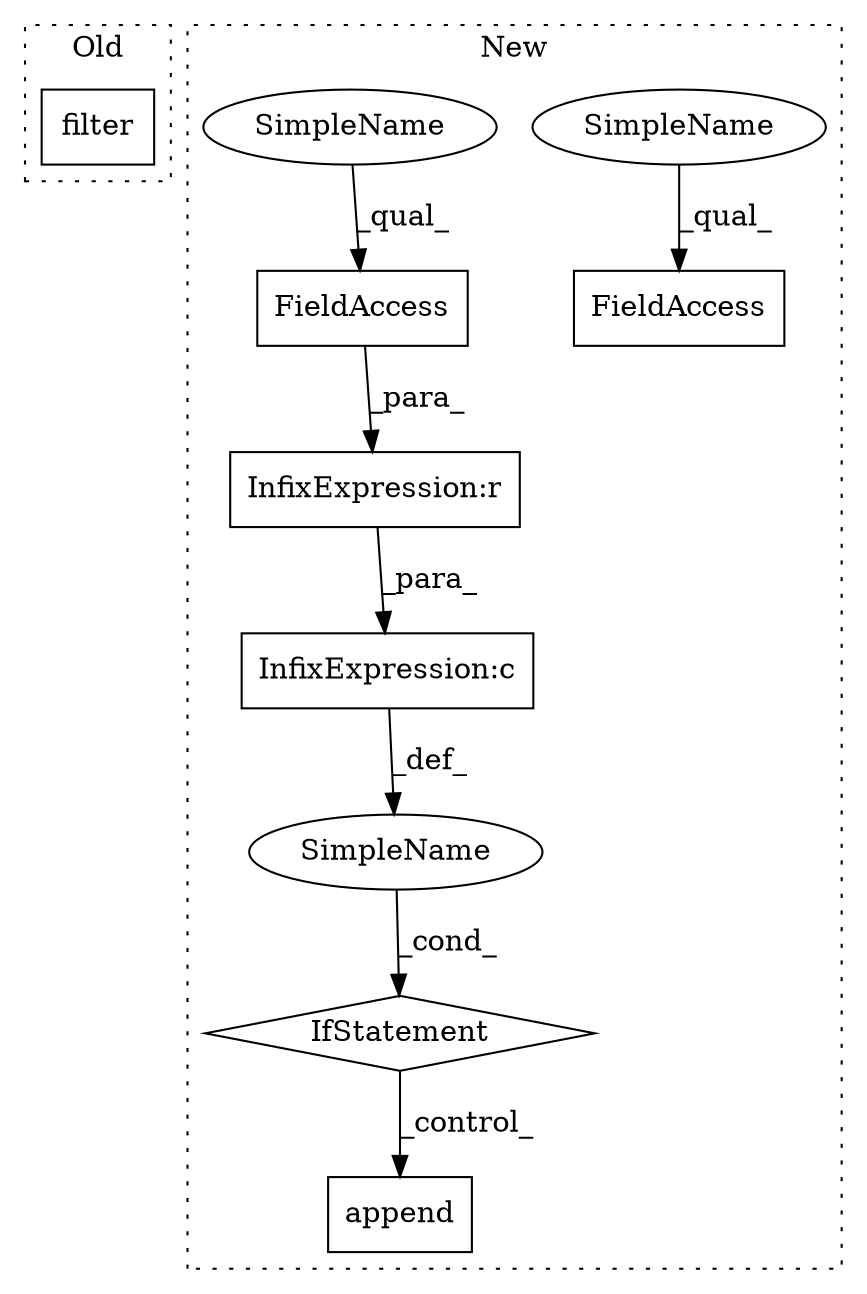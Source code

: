 digraph G {
subgraph cluster0 {
1 [label="filter" a="32" s="8395,8472" l="7,1" shape="box"];
label = "Old";
style="dotted";
}
subgraph cluster1 {
2 [label="append" a="32" s="8530,8617" l="16,2" shape="box"];
3 [label="IfStatement" a="25" s="8465,8514" l="4,2" shape="diamond"];
4 [label="InfixExpression:c" a="27" s="8491" l="4" shape="box"];
5 [label="SimpleName" a="42" s="" l="" shape="ellipse"];
6 [label="InfixExpression:r" a="27" s="8508" l="4" shape="box"];
7 [label="FieldAccess" a="22" s="8496" l="12" shape="box"];
8 [label="FieldAccess" a="22" s="8428" l="13" shape="box"];
9 [label="SimpleName" a="42" s="8428" l="5" shape="ellipse"];
10 [label="SimpleName" a="42" s="8496" l="5" shape="ellipse"];
label = "New";
style="dotted";
}
3 -> 2 [label="_control_"];
4 -> 5 [label="_def_"];
5 -> 3 [label="_cond_"];
6 -> 4 [label="_para_"];
7 -> 6 [label="_para_"];
9 -> 8 [label="_qual_"];
10 -> 7 [label="_qual_"];
}